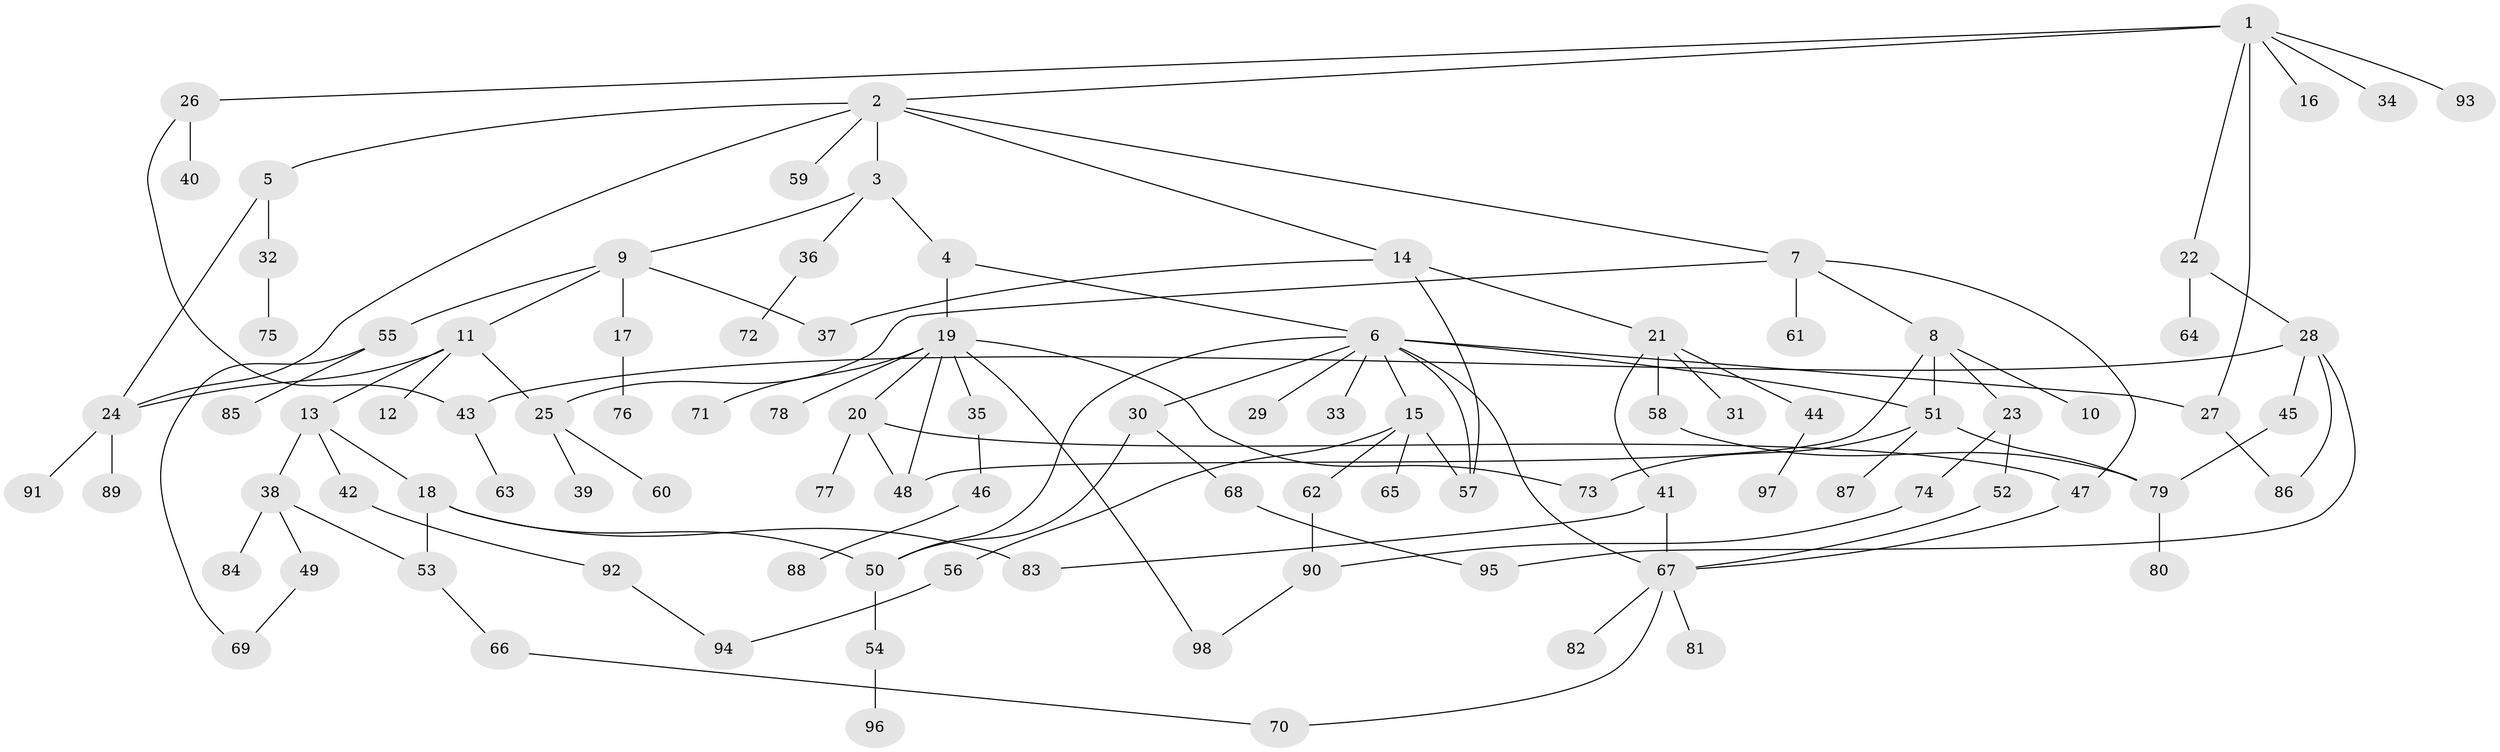// coarse degree distribution, {8: 0.029850746268656716, 9: 0.014925373134328358, 5: 0.07462686567164178, 3: 0.13432835820895522, 11: 0.014925373134328358, 6: 0.05970149253731343, 1: 0.40298507462686567, 7: 0.014925373134328358, 4: 0.07462686567164178, 2: 0.1791044776119403}
// Generated by graph-tools (version 1.1) at 2025/41/03/06/25 10:41:31]
// undirected, 98 vertices, 126 edges
graph export_dot {
graph [start="1"]
  node [color=gray90,style=filled];
  1;
  2;
  3;
  4;
  5;
  6;
  7;
  8;
  9;
  10;
  11;
  12;
  13;
  14;
  15;
  16;
  17;
  18;
  19;
  20;
  21;
  22;
  23;
  24;
  25;
  26;
  27;
  28;
  29;
  30;
  31;
  32;
  33;
  34;
  35;
  36;
  37;
  38;
  39;
  40;
  41;
  42;
  43;
  44;
  45;
  46;
  47;
  48;
  49;
  50;
  51;
  52;
  53;
  54;
  55;
  56;
  57;
  58;
  59;
  60;
  61;
  62;
  63;
  64;
  65;
  66;
  67;
  68;
  69;
  70;
  71;
  72;
  73;
  74;
  75;
  76;
  77;
  78;
  79;
  80;
  81;
  82;
  83;
  84;
  85;
  86;
  87;
  88;
  89;
  90;
  91;
  92;
  93;
  94;
  95;
  96;
  97;
  98;
  1 -- 2;
  1 -- 16;
  1 -- 22;
  1 -- 26;
  1 -- 34;
  1 -- 93;
  1 -- 27;
  2 -- 3;
  2 -- 5;
  2 -- 7;
  2 -- 14;
  2 -- 24;
  2 -- 59;
  3 -- 4;
  3 -- 9;
  3 -- 36;
  4 -- 6;
  4 -- 19;
  5 -- 32;
  5 -- 24;
  6 -- 15;
  6 -- 27;
  6 -- 29;
  6 -- 30;
  6 -- 33;
  6 -- 50;
  6 -- 67;
  6 -- 51;
  6 -- 57;
  7 -- 8;
  7 -- 25;
  7 -- 61;
  7 -- 47;
  8 -- 10;
  8 -- 23;
  8 -- 51;
  8 -- 48;
  9 -- 11;
  9 -- 17;
  9 -- 55;
  9 -- 37;
  11 -- 12;
  11 -- 13;
  11 -- 24;
  11 -- 25;
  13 -- 18;
  13 -- 38;
  13 -- 42;
  14 -- 21;
  14 -- 37;
  14 -- 57;
  15 -- 56;
  15 -- 62;
  15 -- 65;
  15 -- 57;
  17 -- 76;
  18 -- 50;
  18 -- 53;
  18 -- 83;
  19 -- 20;
  19 -- 35;
  19 -- 48;
  19 -- 71;
  19 -- 78;
  19 -- 98;
  19 -- 73;
  20 -- 47;
  20 -- 77;
  20 -- 48;
  21 -- 31;
  21 -- 41;
  21 -- 44;
  21 -- 58;
  22 -- 28;
  22 -- 64;
  23 -- 52;
  23 -- 74;
  24 -- 89;
  24 -- 91;
  25 -- 39;
  25 -- 60;
  26 -- 40;
  26 -- 43;
  27 -- 86;
  28 -- 45;
  28 -- 43;
  28 -- 86;
  28 -- 95;
  30 -- 68;
  30 -- 50;
  32 -- 75;
  35 -- 46;
  36 -- 72;
  38 -- 49;
  38 -- 84;
  38 -- 53;
  41 -- 83;
  41 -- 67;
  42 -- 92;
  43 -- 63;
  44 -- 97;
  45 -- 79;
  46 -- 88;
  47 -- 67;
  49 -- 69;
  50 -- 54;
  51 -- 73;
  51 -- 87;
  51 -- 79;
  52 -- 67;
  53 -- 66;
  54 -- 96;
  55 -- 69;
  55 -- 85;
  56 -- 94;
  58 -- 79;
  62 -- 90;
  66 -- 70;
  67 -- 70;
  67 -- 81;
  67 -- 82;
  68 -- 95;
  74 -- 90;
  79 -- 80;
  90 -- 98;
  92 -- 94;
}
